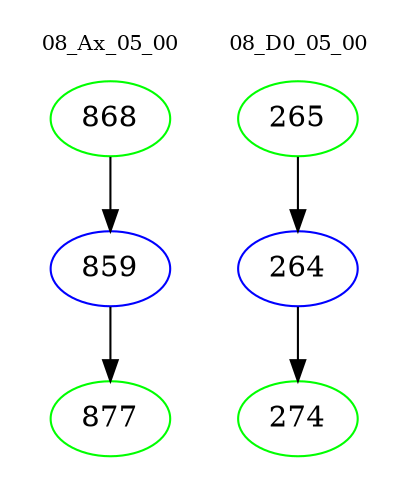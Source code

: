 digraph{
subgraph cluster_0 {
color = white
label = "08_Ax_05_00";
fontsize=10;
T0_868 [label="868", color="green"]
T0_868 -> T0_859 [color="black"]
T0_859 [label="859", color="blue"]
T0_859 -> T0_877 [color="black"]
T0_877 [label="877", color="green"]
}
subgraph cluster_1 {
color = white
label = "08_D0_05_00";
fontsize=10;
T1_265 [label="265", color="green"]
T1_265 -> T1_264 [color="black"]
T1_264 [label="264", color="blue"]
T1_264 -> T1_274 [color="black"]
T1_274 [label="274", color="green"]
}
}

